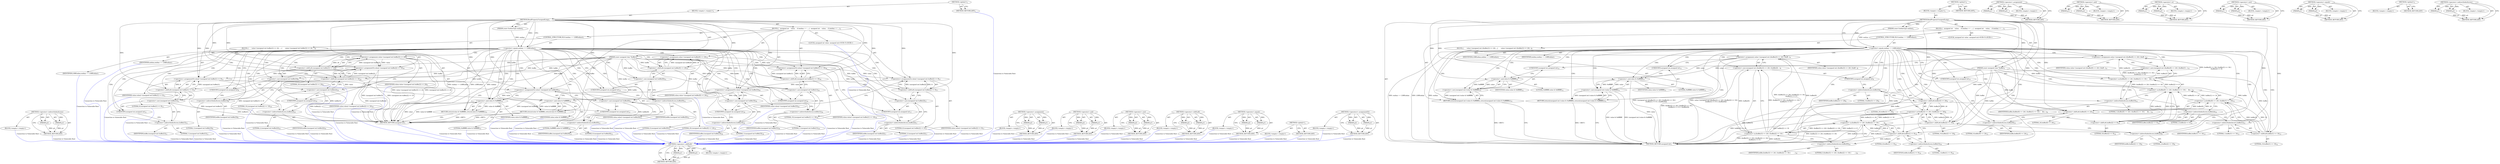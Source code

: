 digraph "&lt;operators&gt;.assignmentOr" {
vulnerable_123 [label=<(METHOD,&lt;operator&gt;.shiftLeft)>];
vulnerable_124 [label=<(PARAM,p1)>];
vulnerable_125 [label=<(PARAM,p2)>];
vulnerable_126 [label=<(BLOCK,&lt;empty&gt;,&lt;empty&gt;)>];
vulnerable_127 [label=<(METHOD_RETURN,ANY)>];
vulnerable_6 [label=<(METHOD,&lt;global&gt;)<SUB>1</SUB>>];
vulnerable_7 [label=<(BLOCK,&lt;empty&gt;,&lt;empty&gt;)<SUB>1</SUB>>];
vulnerable_8 [label=<(METHOD,ReadPropertyUnsignedLong)<SUB>1</SUB>>];
vulnerable_9 [label=<(PARAM,const EndianType endian)<SUB>1</SUB>>];
vulnerable_10 [label=<(PARAM,const unsigned char *buffer)<SUB>2</SUB>>];
vulnerable_11 [label=<(BLOCK,{
  unsigned int
    value;
 
   if (endian == ...,{
  unsigned int
    value;
 
   if (endian == ...)<SUB>3</SUB>>];
vulnerable_12 [label="<(LOCAL,unsigned int value: unsigned int)<SUB>5</SUB>>"];
vulnerable_13 [label=<(CONTROL_STRUCTURE,IF,if (endian == LSBEndian))<SUB>7</SUB>>];
vulnerable_14 [label=<(&lt;operator&gt;.equals,endian == LSBEndian)<SUB>7</SUB>>];
vulnerable_15 [label=<(IDENTIFIER,endian,endian == LSBEndian)<SUB>7</SUB>>];
vulnerable_16 [label=<(IDENTIFIER,LSBEndian,endian == LSBEndian)<SUB>7</SUB>>];
vulnerable_17 [label=<(BLOCK,{
      value=(unsigned int) ((buffer[3] &lt;&lt; 24)...,{
      value=(unsigned int) ((buffer[3] &lt;&lt; 24)...)<SUB>8</SUB>>];
vulnerable_18 [label=<(&lt;operator&gt;.assignment,value=(unsigned int) ((buffer[3] &lt;&lt; 24) | (buff...)<SUB>9</SUB>>];
vulnerable_19 [label=<(IDENTIFIER,value,value=(unsigned int) ((buffer[3] &lt;&lt; 24) | (buff...)<SUB>9</SUB>>];
vulnerable_20 [label=<(&lt;operator&gt;.cast,(unsigned int) ((buffer[3] &lt;&lt; 24) | (buffer[2] ...)<SUB>9</SUB>>];
vulnerable_21 [label=<(UNKNOWN,unsigned int,unsigned int)<SUB>9</SUB>>];
vulnerable_22 [label=<(&lt;operator&gt;.or,(buffer[3] &lt;&lt; 24) | (buffer[2] &lt;&lt; 16) |
       ...)<SUB>9</SUB>>];
vulnerable_23 [label=<(&lt;operator&gt;.or,(buffer[3] &lt;&lt; 24) | (buffer[2] &lt;&lt; 16) |
       ...)<SUB>9</SUB>>];
vulnerable_24 [label=<(&lt;operator&gt;.or,(buffer[3] &lt;&lt; 24) | (buffer[2] &lt;&lt; 16))<SUB>9</SUB>>];
vulnerable_25 [label=<(&lt;operator&gt;.shiftLeft,buffer[3] &lt;&lt; 24)<SUB>9</SUB>>];
vulnerable_26 [label=<(&lt;operator&gt;.indirectIndexAccess,buffer[3])<SUB>9</SUB>>];
vulnerable_27 [label=<(IDENTIFIER,buffer,buffer[3] &lt;&lt; 24)<SUB>9</SUB>>];
vulnerable_28 [label=<(LITERAL,3,buffer[3] &lt;&lt; 24)<SUB>9</SUB>>];
vulnerable_29 [label=<(LITERAL,24,buffer[3] &lt;&lt; 24)<SUB>9</SUB>>];
vulnerable_30 [label=<(&lt;operator&gt;.shiftLeft,buffer[2] &lt;&lt; 16)<SUB>9</SUB>>];
vulnerable_31 [label=<(&lt;operator&gt;.indirectIndexAccess,buffer[2])<SUB>9</SUB>>];
vulnerable_32 [label=<(IDENTIFIER,buffer,buffer[2] &lt;&lt; 16)<SUB>9</SUB>>];
vulnerable_33 [label=<(LITERAL,2,buffer[2] &lt;&lt; 16)<SUB>9</SUB>>];
vulnerable_34 [label=<(LITERAL,16,buffer[2] &lt;&lt; 16)<SUB>9</SUB>>];
vulnerable_35 [label=<(&lt;operator&gt;.shiftLeft,buffer[1] &lt;&lt; 8)<SUB>10</SUB>>];
vulnerable_36 [label=<(&lt;operator&gt;.indirectIndexAccess,buffer[1])<SUB>10</SUB>>];
vulnerable_37 [label=<(IDENTIFIER,buffer,buffer[1] &lt;&lt; 8)<SUB>10</SUB>>];
vulnerable_38 [label=<(LITERAL,1,buffer[1] &lt;&lt; 8)<SUB>10</SUB>>];
vulnerable_39 [label=<(LITERAL,8,buffer[1] &lt;&lt; 8)<SUB>10</SUB>>];
vulnerable_40 [label=<(&lt;operator&gt;.indirectIndexAccess,buffer[0])<SUB>10</SUB>>];
vulnerable_41 [label=<(IDENTIFIER,buffer,(buffer[3] &lt;&lt; 24) | (buffer[2] &lt;&lt; 16) |
       ...)<SUB>10</SUB>>];
vulnerable_42 [label=<(LITERAL,0,(buffer[3] &lt;&lt; 24) | (buffer[2] &lt;&lt; 16) |
       ...)<SUB>10</SUB>>];
vulnerable_43 [label=<(RETURN,return((unsigned int) (value &amp; 0xffffffff));,return((unsigned int) (value &amp; 0xffffffff));)<SUB>11</SUB>>];
vulnerable_44 [label=<(&lt;operator&gt;.cast,(unsigned int) (value &amp; 0xffffffff))<SUB>11</SUB>>];
vulnerable_45 [label=<(UNKNOWN,unsigned int,unsigned int)<SUB>11</SUB>>];
vulnerable_46 [label=<(&lt;operator&gt;.and,value &amp; 0xffffffff)<SUB>11</SUB>>];
vulnerable_47 [label=<(IDENTIFIER,value,value &amp; 0xffffffff)<SUB>11</SUB>>];
vulnerable_48 [label=<(LITERAL,0xffffffff,value &amp; 0xffffffff)<SUB>11</SUB>>];
vulnerable_49 [label=<(&lt;operator&gt;.assignment,value=(unsigned int) ((buffer[0] &lt;&lt; 24) | (buff...)<SUB>13</SUB>>];
vulnerable_50 [label=<(IDENTIFIER,value,value=(unsigned int) ((buffer[0] &lt;&lt; 24) | (buff...)<SUB>13</SUB>>];
vulnerable_51 [label=<(&lt;operator&gt;.cast,(unsigned int) ((buffer[0] &lt;&lt; 24) | (buffer[1] ...)<SUB>13</SUB>>];
vulnerable_52 [label=<(UNKNOWN,unsigned int,unsigned int)<SUB>13</SUB>>];
vulnerable_53 [label=<(&lt;operator&gt;.or,(buffer[0] &lt;&lt; 24) | (buffer[1] &lt;&lt; 16) |
    (bu...)<SUB>13</SUB>>];
vulnerable_54 [label=<(&lt;operator&gt;.or,(buffer[0] &lt;&lt; 24) | (buffer[1] &lt;&lt; 16) |
    (bu...)<SUB>13</SUB>>];
vulnerable_55 [label=<(&lt;operator&gt;.or,(buffer[0] &lt;&lt; 24) | (buffer[1] &lt;&lt; 16))<SUB>13</SUB>>];
vulnerable_56 [label=<(&lt;operator&gt;.shiftLeft,buffer[0] &lt;&lt; 24)<SUB>13</SUB>>];
vulnerable_57 [label=<(&lt;operator&gt;.indirectIndexAccess,buffer[0])<SUB>13</SUB>>];
vulnerable_58 [label=<(IDENTIFIER,buffer,buffer[0] &lt;&lt; 24)<SUB>13</SUB>>];
vulnerable_59 [label=<(LITERAL,0,buffer[0] &lt;&lt; 24)<SUB>13</SUB>>];
vulnerable_60 [label=<(LITERAL,24,buffer[0] &lt;&lt; 24)<SUB>13</SUB>>];
vulnerable_61 [label=<(&lt;operator&gt;.shiftLeft,buffer[1] &lt;&lt; 16)<SUB>13</SUB>>];
vulnerable_62 [label=<(&lt;operator&gt;.indirectIndexAccess,buffer[1])<SUB>13</SUB>>];
vulnerable_63 [label=<(IDENTIFIER,buffer,buffer[1] &lt;&lt; 16)<SUB>13</SUB>>];
vulnerable_64 [label=<(LITERAL,1,buffer[1] &lt;&lt; 16)<SUB>13</SUB>>];
vulnerable_65 [label=<(LITERAL,16,buffer[1] &lt;&lt; 16)<SUB>13</SUB>>];
vulnerable_66 [label=<(&lt;operator&gt;.shiftLeft,buffer[2] &lt;&lt; 8)<SUB>14</SUB>>];
vulnerable_67 [label=<(&lt;operator&gt;.indirectIndexAccess,buffer[2])<SUB>14</SUB>>];
vulnerable_68 [label=<(IDENTIFIER,buffer,buffer[2] &lt;&lt; 8)<SUB>14</SUB>>];
vulnerable_69 [label=<(LITERAL,2,buffer[2] &lt;&lt; 8)<SUB>14</SUB>>];
vulnerable_70 [label=<(LITERAL,8,buffer[2] &lt;&lt; 8)<SUB>14</SUB>>];
vulnerable_71 [label=<(&lt;operator&gt;.indirectIndexAccess,buffer[3])<SUB>14</SUB>>];
vulnerable_72 [label=<(IDENTIFIER,buffer,(buffer[0] &lt;&lt; 24) | (buffer[1] &lt;&lt; 16) |
    (bu...)<SUB>14</SUB>>];
vulnerable_73 [label=<(LITERAL,3,(buffer[0] &lt;&lt; 24) | (buffer[1] &lt;&lt; 16) |
    (bu...)<SUB>14</SUB>>];
vulnerable_74 [label=<(RETURN,return((unsigned int) (value &amp; 0xffffffff));,return((unsigned int) (value &amp; 0xffffffff));)<SUB>15</SUB>>];
vulnerable_75 [label=<(&lt;operator&gt;.cast,(unsigned int) (value &amp; 0xffffffff))<SUB>15</SUB>>];
vulnerable_76 [label=<(UNKNOWN,unsigned int,unsigned int)<SUB>15</SUB>>];
vulnerable_77 [label=<(&lt;operator&gt;.and,value &amp; 0xffffffff)<SUB>15</SUB>>];
vulnerable_78 [label=<(IDENTIFIER,value,value &amp; 0xffffffff)<SUB>15</SUB>>];
vulnerable_79 [label=<(LITERAL,0xffffffff,value &amp; 0xffffffff)<SUB>15</SUB>>];
vulnerable_80 [label=<(METHOD_RETURN,unsigned int)<SUB>1</SUB>>];
vulnerable_82 [label=<(METHOD_RETURN,ANY)<SUB>1</SUB>>];
vulnerable_108 [label=<(METHOD,&lt;operator&gt;.assignment)>];
vulnerable_109 [label=<(PARAM,p1)>];
vulnerable_110 [label=<(PARAM,p2)>];
vulnerable_111 [label=<(BLOCK,&lt;empty&gt;,&lt;empty&gt;)>];
vulnerable_112 [label=<(METHOD_RETURN,ANY)>];
vulnerable_133 [label=<(METHOD,&lt;operator&gt;.and)>];
vulnerable_134 [label=<(PARAM,p1)>];
vulnerable_135 [label=<(PARAM,p2)>];
vulnerable_136 [label=<(BLOCK,&lt;empty&gt;,&lt;empty&gt;)>];
vulnerable_137 [label=<(METHOD_RETURN,ANY)>];
vulnerable_118 [label=<(METHOD,&lt;operator&gt;.or)>];
vulnerable_119 [label=<(PARAM,p1)>];
vulnerable_120 [label=<(PARAM,p2)>];
vulnerable_121 [label=<(BLOCK,&lt;empty&gt;,&lt;empty&gt;)>];
vulnerable_122 [label=<(METHOD_RETURN,ANY)>];
vulnerable_113 [label=<(METHOD,&lt;operator&gt;.cast)>];
vulnerable_114 [label=<(PARAM,p1)>];
vulnerable_115 [label=<(PARAM,p2)>];
vulnerable_116 [label=<(BLOCK,&lt;empty&gt;,&lt;empty&gt;)>];
vulnerable_117 [label=<(METHOD_RETURN,ANY)>];
vulnerable_103 [label=<(METHOD,&lt;operator&gt;.equals)>];
vulnerable_104 [label=<(PARAM,p1)>];
vulnerable_105 [label=<(PARAM,p2)>];
vulnerable_106 [label=<(BLOCK,&lt;empty&gt;,&lt;empty&gt;)>];
vulnerable_107 [label=<(METHOD_RETURN,ANY)>];
vulnerable_97 [label=<(METHOD,&lt;global&gt;)<SUB>1</SUB>>];
vulnerable_98 [label=<(BLOCK,&lt;empty&gt;,&lt;empty&gt;)>];
vulnerable_99 [label=<(METHOD_RETURN,ANY)>];
vulnerable_128 [label=<(METHOD,&lt;operator&gt;.indirectIndexAccess)>];
vulnerable_129 [label=<(PARAM,p1)>];
vulnerable_130 [label=<(PARAM,p2)>];
vulnerable_131 [label=<(BLOCK,&lt;empty&gt;,&lt;empty&gt;)>];
vulnerable_132 [label=<(METHOD_RETURN,ANY)>];
fixed_137 [label=<(METHOD,&lt;operator&gt;.indirectIndexAccess)>];
fixed_138 [label=<(PARAM,p1)>];
fixed_139 [label=<(PARAM,p2)>];
fixed_140 [label=<(BLOCK,&lt;empty&gt;,&lt;empty&gt;)>];
fixed_141 [label=<(METHOD_RETURN,ANY)>];
fixed_6 [label=<(METHOD,&lt;global&gt;)<SUB>1</SUB>>];
fixed_7 [label=<(BLOCK,&lt;empty&gt;,&lt;empty&gt;)<SUB>1</SUB>>];
fixed_8 [label=<(METHOD,ReadPropertyUnsignedLong)<SUB>1</SUB>>];
fixed_9 [label=<(PARAM,const EndianType endian)<SUB>1</SUB>>];
fixed_10 [label=<(PARAM,const unsigned char *buffer)<SUB>2</SUB>>];
fixed_11 [label=<(BLOCK,{
  unsigned int
    value;
 
   if (endian == ...,{
  unsigned int
    value;
 
   if (endian == ...)<SUB>3</SUB>>];
fixed_12 [label="<(LOCAL,unsigned int value: unsigned int)<SUB>5</SUB>>"];
fixed_13 [label=<(CONTROL_STRUCTURE,IF,if (endian == LSBEndian))<SUB>7</SUB>>];
fixed_14 [label=<(&lt;operator&gt;.equals,endian == LSBEndian)<SUB>7</SUB>>];
fixed_15 [label=<(IDENTIFIER,endian,endian == LSBEndian)<SUB>7</SUB>>];
fixed_16 [label=<(IDENTIFIER,LSBEndian,endian == LSBEndian)<SUB>7</SUB>>];
fixed_17 [label=<(BLOCK,{
      value=(unsigned int) buffer[3] &lt;&lt; 24;
 ...,{
      value=(unsigned int) buffer[3] &lt;&lt; 24;
 ...)<SUB>8</SUB>>];
fixed_18 [label=<(&lt;operator&gt;.assignment,value=(unsigned int) buffer[3] &lt;&lt; 24)<SUB>9</SUB>>];
fixed_19 [label=<(IDENTIFIER,value,value=(unsigned int) buffer[3] &lt;&lt; 24)<SUB>9</SUB>>];
fixed_20 [label=<(&lt;operator&gt;.shiftLeft,(unsigned int) buffer[3] &lt;&lt; 24)<SUB>9</SUB>>];
fixed_21 [label=<(&lt;operator&gt;.cast,(unsigned int) buffer[3])<SUB>9</SUB>>];
fixed_22 [label=<(UNKNOWN,unsigned int,unsigned int)<SUB>9</SUB>>];
fixed_23 [label=<(&lt;operator&gt;.indirectIndexAccess,buffer[3])<SUB>9</SUB>>];
fixed_24 [label=<(IDENTIFIER,buffer,(unsigned int) buffer[3])<SUB>9</SUB>>];
fixed_25 [label=<(LITERAL,3,(unsigned int) buffer[3])<SUB>9</SUB>>];
fixed_26 [label=<(LITERAL,24,(unsigned int) buffer[3] &lt;&lt; 24)<SUB>9</SUB>>];
fixed_27 [label=<(&lt;operators&gt;.assignmentOr,value|=(unsigned int) buffer[2] &lt;&lt; 16)<SUB>10</SUB>>];
fixed_28 [label=<(IDENTIFIER,value,value|=(unsigned int) buffer[2] &lt;&lt; 16)<SUB>10</SUB>>];
fixed_29 [label=<(&lt;operator&gt;.shiftLeft,(unsigned int) buffer[2] &lt;&lt; 16)<SUB>10</SUB>>];
fixed_30 [label=<(&lt;operator&gt;.cast,(unsigned int) buffer[2])<SUB>10</SUB>>];
fixed_31 [label=<(UNKNOWN,unsigned int,unsigned int)<SUB>10</SUB>>];
fixed_32 [label=<(&lt;operator&gt;.indirectIndexAccess,buffer[2])<SUB>10</SUB>>];
fixed_33 [label=<(IDENTIFIER,buffer,(unsigned int) buffer[2])<SUB>10</SUB>>];
fixed_34 [label=<(LITERAL,2,(unsigned int) buffer[2])<SUB>10</SUB>>];
fixed_35 [label=<(LITERAL,16,(unsigned int) buffer[2] &lt;&lt; 16)<SUB>10</SUB>>];
fixed_36 [label=<(&lt;operators&gt;.assignmentOr,value|=(unsigned int) buffer[1] &lt;&lt; 8)<SUB>11</SUB>>];
fixed_37 [label=<(IDENTIFIER,value,value|=(unsigned int) buffer[1] &lt;&lt; 8)<SUB>11</SUB>>];
fixed_38 [label=<(&lt;operator&gt;.shiftLeft,(unsigned int) buffer[1] &lt;&lt; 8)<SUB>11</SUB>>];
fixed_39 [label=<(&lt;operator&gt;.cast,(unsigned int) buffer[1])<SUB>11</SUB>>];
fixed_40 [label=<(UNKNOWN,unsigned int,unsigned int)<SUB>11</SUB>>];
fixed_41 [label=<(&lt;operator&gt;.indirectIndexAccess,buffer[1])<SUB>11</SUB>>];
fixed_42 [label=<(IDENTIFIER,buffer,(unsigned int) buffer[1])<SUB>11</SUB>>];
fixed_43 [label=<(LITERAL,1,(unsigned int) buffer[1])<SUB>11</SUB>>];
fixed_44 [label=<(LITERAL,8,(unsigned int) buffer[1] &lt;&lt; 8)<SUB>11</SUB>>];
fixed_45 [label=<(&lt;operators&gt;.assignmentOr,value|=(unsigned int) buffer[0])<SUB>12</SUB>>];
fixed_46 [label=<(IDENTIFIER,value,value|=(unsigned int) buffer[0])<SUB>12</SUB>>];
fixed_47 [label=<(&lt;operator&gt;.cast,(unsigned int) buffer[0])<SUB>12</SUB>>];
fixed_48 [label=<(UNKNOWN,unsigned int,unsigned int)<SUB>12</SUB>>];
fixed_49 [label=<(&lt;operator&gt;.indirectIndexAccess,buffer[0])<SUB>12</SUB>>];
fixed_50 [label=<(IDENTIFIER,buffer,(unsigned int) buffer[0])<SUB>12</SUB>>];
fixed_51 [label=<(LITERAL,0,(unsigned int) buffer[0])<SUB>12</SUB>>];
fixed_52 [label=<(RETURN,return(value &amp; 0xffffffff);,return(value &amp; 0xffffffff);)<SUB>13</SUB>>];
fixed_53 [label=<(&lt;operator&gt;.and,value &amp; 0xffffffff)<SUB>13</SUB>>];
fixed_54 [label=<(IDENTIFIER,value,value &amp; 0xffffffff)<SUB>13</SUB>>];
fixed_55 [label=<(LITERAL,0xffffffff,value &amp; 0xffffffff)<SUB>13</SUB>>];
fixed_56 [label=<(&lt;operator&gt;.assignment,value=(unsigned int) buffer[0] &lt;&lt; 24)<SUB>15</SUB>>];
fixed_57 [label=<(IDENTIFIER,value,value=(unsigned int) buffer[0] &lt;&lt; 24)<SUB>15</SUB>>];
fixed_58 [label=<(&lt;operator&gt;.shiftLeft,(unsigned int) buffer[0] &lt;&lt; 24)<SUB>15</SUB>>];
fixed_59 [label=<(&lt;operator&gt;.cast,(unsigned int) buffer[0])<SUB>15</SUB>>];
fixed_60 [label=<(UNKNOWN,unsigned int,unsigned int)<SUB>15</SUB>>];
fixed_61 [label=<(&lt;operator&gt;.indirectIndexAccess,buffer[0])<SUB>15</SUB>>];
fixed_62 [label=<(IDENTIFIER,buffer,(unsigned int) buffer[0])<SUB>15</SUB>>];
fixed_63 [label=<(LITERAL,0,(unsigned int) buffer[0])<SUB>15</SUB>>];
fixed_64 [label=<(LITERAL,24,(unsigned int) buffer[0] &lt;&lt; 24)<SUB>15</SUB>>];
fixed_65 [label=<(&lt;operators&gt;.assignmentOr,value|=(unsigned int) buffer[1] &lt;&lt; 16)<SUB>16</SUB>>];
fixed_66 [label=<(IDENTIFIER,value,value|=(unsigned int) buffer[1] &lt;&lt; 16)<SUB>16</SUB>>];
fixed_67 [label=<(&lt;operator&gt;.shiftLeft,(unsigned int) buffer[1] &lt;&lt; 16)<SUB>16</SUB>>];
fixed_68 [label=<(&lt;operator&gt;.cast,(unsigned int) buffer[1])<SUB>16</SUB>>];
fixed_69 [label=<(UNKNOWN,unsigned int,unsigned int)<SUB>16</SUB>>];
fixed_70 [label=<(&lt;operator&gt;.indirectIndexAccess,buffer[1])<SUB>16</SUB>>];
fixed_71 [label=<(IDENTIFIER,buffer,(unsigned int) buffer[1])<SUB>16</SUB>>];
fixed_72 [label=<(LITERAL,1,(unsigned int) buffer[1])<SUB>16</SUB>>];
fixed_73 [label=<(LITERAL,16,(unsigned int) buffer[1] &lt;&lt; 16)<SUB>16</SUB>>];
fixed_74 [label=<(&lt;operators&gt;.assignmentOr,value|=(unsigned int) buffer[2] &lt;&lt; 8)<SUB>17</SUB>>];
fixed_75 [label=<(IDENTIFIER,value,value|=(unsigned int) buffer[2] &lt;&lt; 8)<SUB>17</SUB>>];
fixed_76 [label=<(&lt;operator&gt;.shiftLeft,(unsigned int) buffer[2] &lt;&lt; 8)<SUB>17</SUB>>];
fixed_77 [label=<(&lt;operator&gt;.cast,(unsigned int) buffer[2])<SUB>17</SUB>>];
fixed_78 [label=<(UNKNOWN,unsigned int,unsigned int)<SUB>17</SUB>>];
fixed_79 [label=<(&lt;operator&gt;.indirectIndexAccess,buffer[2])<SUB>17</SUB>>];
fixed_80 [label=<(IDENTIFIER,buffer,(unsigned int) buffer[2])<SUB>17</SUB>>];
fixed_81 [label=<(LITERAL,2,(unsigned int) buffer[2])<SUB>17</SUB>>];
fixed_82 [label=<(LITERAL,8,(unsigned int) buffer[2] &lt;&lt; 8)<SUB>17</SUB>>];
fixed_83 [label=<(&lt;operators&gt;.assignmentOr,value|=(unsigned int) buffer[3])<SUB>18</SUB>>];
fixed_84 [label=<(IDENTIFIER,value,value|=(unsigned int) buffer[3])<SUB>18</SUB>>];
fixed_85 [label=<(&lt;operator&gt;.cast,(unsigned int) buffer[3])<SUB>18</SUB>>];
fixed_86 [label=<(UNKNOWN,unsigned int,unsigned int)<SUB>18</SUB>>];
fixed_87 [label=<(&lt;operator&gt;.indirectIndexAccess,buffer[3])<SUB>18</SUB>>];
fixed_88 [label=<(IDENTIFIER,buffer,(unsigned int) buffer[3])<SUB>18</SUB>>];
fixed_89 [label=<(LITERAL,3,(unsigned int) buffer[3])<SUB>18</SUB>>];
fixed_90 [label=<(RETURN,return(value &amp; 0xffffffff);,return(value &amp; 0xffffffff);)<SUB>19</SUB>>];
fixed_91 [label=<(&lt;operator&gt;.and,value &amp; 0xffffffff)<SUB>19</SUB>>];
fixed_92 [label=<(IDENTIFIER,value,value &amp; 0xffffffff)<SUB>19</SUB>>];
fixed_93 [label=<(LITERAL,0xffffffff,value &amp; 0xffffffff)<SUB>19</SUB>>];
fixed_94 [label=<(METHOD_RETURN,unsigned int)<SUB>1</SUB>>];
fixed_96 [label=<(METHOD_RETURN,ANY)<SUB>1</SUB>>];
fixed_122 [label=<(METHOD,&lt;operator&gt;.assignment)>];
fixed_123 [label=<(PARAM,p1)>];
fixed_124 [label=<(PARAM,p2)>];
fixed_125 [label=<(BLOCK,&lt;empty&gt;,&lt;empty&gt;)>];
fixed_126 [label=<(METHOD_RETURN,ANY)>];
fixed_147 [label=<(METHOD,&lt;operator&gt;.and)>];
fixed_148 [label=<(PARAM,p1)>];
fixed_149 [label=<(PARAM,p2)>];
fixed_150 [label=<(BLOCK,&lt;empty&gt;,&lt;empty&gt;)>];
fixed_151 [label=<(METHOD_RETURN,ANY)>];
fixed_132 [label=<(METHOD,&lt;operator&gt;.cast)>];
fixed_133 [label=<(PARAM,p1)>];
fixed_134 [label=<(PARAM,p2)>];
fixed_135 [label=<(BLOCK,&lt;empty&gt;,&lt;empty&gt;)>];
fixed_136 [label=<(METHOD_RETURN,ANY)>];
fixed_127 [label=<(METHOD,&lt;operator&gt;.shiftLeft)>];
fixed_128 [label=<(PARAM,p1)>];
fixed_129 [label=<(PARAM,p2)>];
fixed_130 [label=<(BLOCK,&lt;empty&gt;,&lt;empty&gt;)>];
fixed_131 [label=<(METHOD_RETURN,ANY)>];
fixed_117 [label=<(METHOD,&lt;operator&gt;.equals)>];
fixed_118 [label=<(PARAM,p1)>];
fixed_119 [label=<(PARAM,p2)>];
fixed_120 [label=<(BLOCK,&lt;empty&gt;,&lt;empty&gt;)>];
fixed_121 [label=<(METHOD_RETURN,ANY)>];
fixed_111 [label=<(METHOD,&lt;global&gt;)<SUB>1</SUB>>];
fixed_112 [label=<(BLOCK,&lt;empty&gt;,&lt;empty&gt;)>];
fixed_113 [label=<(METHOD_RETURN,ANY)>];
fixed_142 [label=<(METHOD,&lt;operators&gt;.assignmentOr)>];
fixed_143 [label=<(PARAM,p1)>];
fixed_144 [label=<(PARAM,p2)>];
fixed_145 [label=<(BLOCK,&lt;empty&gt;,&lt;empty&gt;)>];
fixed_146 [label=<(METHOD_RETURN,ANY)>];
vulnerable_123 -> vulnerable_124  [key=0, label="AST: "];
vulnerable_123 -> vulnerable_124  [key=1, label="DDG: "];
vulnerable_123 -> vulnerable_126  [key=0, label="AST: "];
vulnerable_123 -> vulnerable_125  [key=0, label="AST: "];
vulnerable_123 -> vulnerable_125  [key=1, label="DDG: "];
vulnerable_123 -> vulnerable_127  [key=0, label="AST: "];
vulnerable_123 -> vulnerable_127  [key=1, label="CFG: "];
vulnerable_124 -> vulnerable_127  [key=0, label="DDG: p1"];
vulnerable_125 -> vulnerable_127  [key=0, label="DDG: p2"];
vulnerable_6 -> vulnerable_7  [key=0, label="AST: "];
vulnerable_6 -> vulnerable_82  [key=0, label="AST: "];
vulnerable_6 -> vulnerable_82  [key=1, label="CFG: "];
vulnerable_7 -> vulnerable_8  [key=0, label="AST: "];
vulnerable_8 -> vulnerable_9  [key=0, label="AST: "];
vulnerable_8 -> vulnerable_9  [key=1, label="DDG: "];
vulnerable_8 -> vulnerable_10  [key=0, label="AST: "];
vulnerable_8 -> vulnerable_10  [key=1, label="DDG: "];
vulnerable_8 -> vulnerable_11  [key=0, label="AST: "];
vulnerable_8 -> vulnerable_80  [key=0, label="AST: "];
vulnerable_8 -> vulnerable_14  [key=0, label="CFG: "];
vulnerable_8 -> vulnerable_14  [key=1, label="DDG: "];
vulnerable_8 -> vulnerable_77  [key=0, label="DDG: "];
vulnerable_8 -> vulnerable_46  [key=0, label="DDG: "];
vulnerable_8 -> vulnerable_66  [key=0, label="DDG: "];
vulnerable_8 -> vulnerable_56  [key=0, label="DDG: "];
vulnerable_8 -> vulnerable_61  [key=0, label="DDG: "];
vulnerable_8 -> vulnerable_35  [key=0, label="DDG: "];
vulnerable_8 -> vulnerable_25  [key=0, label="DDG: "];
vulnerable_8 -> vulnerable_30  [key=0, label="DDG: "];
vulnerable_9 -> vulnerable_14  [key=0, label="DDG: endian"];
vulnerable_10 -> vulnerable_80  [key=0, label="DDG: buffer"];
vulnerable_10 -> vulnerable_53  [key=0, label="DDG: buffer"];
vulnerable_10 -> vulnerable_22  [key=0, label="DDG: buffer"];
vulnerable_10 -> vulnerable_66  [key=0, label="DDG: buffer"];
vulnerable_10 -> vulnerable_56  [key=0, label="DDG: buffer"];
vulnerable_10 -> vulnerable_61  [key=0, label="DDG: buffer"];
vulnerable_10 -> vulnerable_35  [key=0, label="DDG: buffer"];
vulnerable_10 -> vulnerable_25  [key=0, label="DDG: buffer"];
vulnerable_10 -> vulnerable_30  [key=0, label="DDG: buffer"];
vulnerable_11 -> vulnerable_12  [key=0, label="AST: "];
vulnerable_11 -> vulnerable_13  [key=0, label="AST: "];
vulnerable_11 -> vulnerable_49  [key=0, label="AST: "];
vulnerable_11 -> vulnerable_74  [key=0, label="AST: "];
vulnerable_13 -> vulnerable_14  [key=0, label="AST: "];
vulnerable_13 -> vulnerable_17  [key=0, label="AST: "];
vulnerable_14 -> vulnerable_15  [key=0, label="AST: "];
vulnerable_14 -> vulnerable_16  [key=0, label="AST: "];
vulnerable_14 -> vulnerable_21  [key=0, label="CFG: "];
vulnerable_14 -> vulnerable_21  [key=1, label="CDG: "];
vulnerable_14 -> vulnerable_52  [key=0, label="CFG: "];
vulnerable_14 -> vulnerable_52  [key=1, label="CDG: "];
vulnerable_14 -> vulnerable_80  [key=0, label="DDG: endian"];
vulnerable_14 -> vulnerable_80  [key=1, label="DDG: endian == LSBEndian"];
vulnerable_14 -> vulnerable_80  [key=2, label="DDG: LSBEndian"];
vulnerable_14 -> vulnerable_30  [key=0, label="CDG: "];
vulnerable_14 -> vulnerable_49  [key=0, label="CDG: "];
vulnerable_14 -> vulnerable_26  [key=0, label="CDG: "];
vulnerable_14 -> vulnerable_77  [key=0, label="CDG: "];
vulnerable_14 -> vulnerable_51  [key=0, label="CDG: "];
vulnerable_14 -> vulnerable_57  [key=0, label="CDG: "];
vulnerable_14 -> vulnerable_66  [key=0, label="CDG: "];
vulnerable_14 -> vulnerable_75  [key=0, label="CDG: "];
vulnerable_14 -> vulnerable_46  [key=0, label="CDG: "];
vulnerable_14 -> vulnerable_20  [key=0, label="CDG: "];
vulnerable_14 -> vulnerable_25  [key=0, label="CDG: "];
vulnerable_14 -> vulnerable_56  [key=0, label="CDG: "];
vulnerable_14 -> vulnerable_22  [key=0, label="CDG: "];
vulnerable_14 -> vulnerable_67  [key=0, label="CDG: "];
vulnerable_14 -> vulnerable_74  [key=0, label="CDG: "];
vulnerable_14 -> vulnerable_45  [key=0, label="CDG: "];
vulnerable_14 -> vulnerable_40  [key=0, label="CDG: "];
vulnerable_14 -> vulnerable_76  [key=0, label="CDG: "];
vulnerable_14 -> vulnerable_18  [key=0, label="CDG: "];
vulnerable_14 -> vulnerable_44  [key=0, label="CDG: "];
vulnerable_14 -> vulnerable_35  [key=0, label="CDG: "];
vulnerable_14 -> vulnerable_54  [key=0, label="CDG: "];
vulnerable_14 -> vulnerable_43  [key=0, label="CDG: "];
vulnerable_14 -> vulnerable_24  [key=0, label="CDG: "];
vulnerable_14 -> vulnerable_61  [key=0, label="CDG: "];
vulnerable_14 -> vulnerable_23  [key=0, label="CDG: "];
vulnerable_14 -> vulnerable_71  [key=0, label="CDG: "];
vulnerable_14 -> vulnerable_36  [key=0, label="CDG: "];
vulnerable_14 -> vulnerable_53  [key=0, label="CDG: "];
vulnerable_14 -> vulnerable_55  [key=0, label="CDG: "];
vulnerable_14 -> vulnerable_62  [key=0, label="CDG: "];
vulnerable_14 -> vulnerable_31  [key=0, label="CDG: "];
vulnerable_17 -> vulnerable_18  [key=0, label="AST: "];
vulnerable_17 -> vulnerable_43  [key=0, label="AST: "];
vulnerable_18 -> vulnerable_19  [key=0, label="AST: "];
vulnerable_18 -> vulnerable_20  [key=0, label="AST: "];
vulnerable_18 -> vulnerable_45  [key=0, label="CFG: "];
vulnerable_18 -> vulnerable_80  [key=0, label="DDG: (unsigned int) ((buffer[3] &lt;&lt; 24) | (buffer[2] &lt;&lt; 16) |
        (buffer[1] &lt;&lt; 8 ) | (buffer[0]))"];
vulnerable_18 -> vulnerable_80  [key=1, label="DDG: value=(unsigned int) ((buffer[3] &lt;&lt; 24) | (buffer[2] &lt;&lt; 16) |
        (buffer[1] &lt;&lt; 8 ) | (buffer[0]))"];
vulnerable_18 -> vulnerable_46  [key=0, label="DDG: value"];
vulnerable_20 -> vulnerable_21  [key=0, label="AST: "];
vulnerable_20 -> vulnerable_22  [key=0, label="AST: "];
vulnerable_20 -> vulnerable_18  [key=0, label="CFG: "];
vulnerable_20 -> vulnerable_80  [key=0, label="DDG: (buffer[3] &lt;&lt; 24) | (buffer[2] &lt;&lt; 16) |
        (buffer[1] &lt;&lt; 8 ) | (buffer[0])"];
vulnerable_21 -> vulnerable_26  [key=0, label="CFG: "];
vulnerable_22 -> vulnerable_23  [key=0, label="AST: "];
vulnerable_22 -> vulnerable_40  [key=0, label="AST: "];
vulnerable_22 -> vulnerable_20  [key=0, label="CFG: "];
vulnerable_22 -> vulnerable_20  [key=1, label="DDG: (buffer[3] &lt;&lt; 24) | (buffer[2] &lt;&lt; 16) |
        (buffer[1] &lt;&lt; 8 )"];
vulnerable_22 -> vulnerable_20  [key=2, label="DDG: buffer[0]"];
vulnerable_22 -> vulnerable_80  [key=0, label="DDG: (buffer[3] &lt;&lt; 24) | (buffer[2] &lt;&lt; 16) |
        (buffer[1] &lt;&lt; 8 )"];
vulnerable_22 -> vulnerable_80  [key=1, label="DDG: buffer[0]"];
vulnerable_22 -> vulnerable_18  [key=0, label="DDG: (buffer[3] &lt;&lt; 24) | (buffer[2] &lt;&lt; 16) |
        (buffer[1] &lt;&lt; 8 )"];
vulnerable_22 -> vulnerable_18  [key=1, label="DDG: buffer[0]"];
vulnerable_23 -> vulnerable_24  [key=0, label="AST: "];
vulnerable_23 -> vulnerable_35  [key=0, label="AST: "];
vulnerable_23 -> vulnerable_40  [key=0, label="CFG: "];
vulnerable_23 -> vulnerable_80  [key=0, label="DDG: (buffer[3] &lt;&lt; 24) | (buffer[2] &lt;&lt; 16)"];
vulnerable_23 -> vulnerable_80  [key=1, label="DDG: buffer[1] &lt;&lt; 8"];
vulnerable_23 -> vulnerable_22  [key=0, label="DDG: (buffer[3] &lt;&lt; 24) | (buffer[2] &lt;&lt; 16)"];
vulnerable_23 -> vulnerable_22  [key=1, label="DDG: buffer[1] &lt;&lt; 8"];
vulnerable_24 -> vulnerable_25  [key=0, label="AST: "];
vulnerable_24 -> vulnerable_30  [key=0, label="AST: "];
vulnerable_24 -> vulnerable_36  [key=0, label="CFG: "];
vulnerable_24 -> vulnerable_80  [key=0, label="DDG: buffer[3] &lt;&lt; 24"];
vulnerable_24 -> vulnerable_80  [key=1, label="DDG: buffer[2] &lt;&lt; 16"];
vulnerable_24 -> vulnerable_23  [key=0, label="DDG: buffer[3] &lt;&lt; 24"];
vulnerable_24 -> vulnerable_23  [key=1, label="DDG: buffer[2] &lt;&lt; 16"];
vulnerable_25 -> vulnerable_26  [key=0, label="AST: "];
vulnerable_25 -> vulnerable_29  [key=0, label="AST: "];
vulnerable_25 -> vulnerable_31  [key=0, label="CFG: "];
vulnerable_25 -> vulnerable_80  [key=0, label="DDG: buffer[3]"];
vulnerable_25 -> vulnerable_24  [key=0, label="DDG: buffer[3]"];
vulnerable_25 -> vulnerable_24  [key=1, label="DDG: 24"];
vulnerable_26 -> vulnerable_27  [key=0, label="AST: "];
vulnerable_26 -> vulnerable_28  [key=0, label="AST: "];
vulnerable_26 -> vulnerable_25  [key=0, label="CFG: "];
vulnerable_30 -> vulnerable_31  [key=0, label="AST: "];
vulnerable_30 -> vulnerable_34  [key=0, label="AST: "];
vulnerable_30 -> vulnerable_24  [key=0, label="CFG: "];
vulnerable_30 -> vulnerable_24  [key=1, label="DDG: buffer[2]"];
vulnerable_30 -> vulnerable_24  [key=2, label="DDG: 16"];
vulnerable_30 -> vulnerable_80  [key=0, label="DDG: buffer[2]"];
vulnerable_31 -> vulnerable_32  [key=0, label="AST: "];
vulnerable_31 -> vulnerable_33  [key=0, label="AST: "];
vulnerable_31 -> vulnerable_30  [key=0, label="CFG: "];
vulnerable_35 -> vulnerable_36  [key=0, label="AST: "];
vulnerable_35 -> vulnerable_39  [key=0, label="AST: "];
vulnerable_35 -> vulnerable_23  [key=0, label="CFG: "];
vulnerable_35 -> vulnerable_23  [key=1, label="DDG: buffer[1]"];
vulnerable_35 -> vulnerable_23  [key=2, label="DDG: 8"];
vulnerable_35 -> vulnerable_80  [key=0, label="DDG: buffer[1]"];
vulnerable_36 -> vulnerable_37  [key=0, label="AST: "];
vulnerable_36 -> vulnerable_38  [key=0, label="AST: "];
vulnerable_36 -> vulnerable_35  [key=0, label="CFG: "];
vulnerable_40 -> vulnerable_41  [key=0, label="AST: "];
vulnerable_40 -> vulnerable_42  [key=0, label="AST: "];
vulnerable_40 -> vulnerable_22  [key=0, label="CFG: "];
vulnerable_43 -> vulnerable_44  [key=0, label="AST: "];
vulnerable_43 -> vulnerable_80  [key=0, label="CFG: "];
vulnerable_43 -> vulnerable_80  [key=1, label="DDG: &lt;RET&gt;"];
vulnerable_44 -> vulnerable_45  [key=0, label="AST: "];
vulnerable_44 -> vulnerable_46  [key=0, label="AST: "];
vulnerable_44 -> vulnerable_43  [key=0, label="CFG: "];
vulnerable_44 -> vulnerable_43  [key=1, label="DDG: (unsigned int) (value &amp; 0xffffffff)"];
vulnerable_44 -> vulnerable_80  [key=0, label="DDG: value &amp; 0xffffffff"];
vulnerable_44 -> vulnerable_80  [key=1, label="DDG: (unsigned int) (value &amp; 0xffffffff)"];
vulnerable_45 -> vulnerable_46  [key=0, label="CFG: "];
vulnerable_46 -> vulnerable_47  [key=0, label="AST: "];
vulnerable_46 -> vulnerable_48  [key=0, label="AST: "];
vulnerable_46 -> vulnerable_44  [key=0, label="CFG: "];
vulnerable_46 -> vulnerable_44  [key=1, label="DDG: value"];
vulnerable_46 -> vulnerable_44  [key=2, label="DDG: 0xffffffff"];
vulnerable_46 -> vulnerable_80  [key=0, label="DDG: value"];
vulnerable_49 -> vulnerable_50  [key=0, label="AST: "];
vulnerable_49 -> vulnerable_51  [key=0, label="AST: "];
vulnerable_49 -> vulnerable_76  [key=0, label="CFG: "];
vulnerable_49 -> vulnerable_77  [key=0, label="DDG: value"];
vulnerable_51 -> vulnerable_52  [key=0, label="AST: "];
vulnerable_51 -> vulnerable_53  [key=0, label="AST: "];
vulnerable_51 -> vulnerable_49  [key=0, label="CFG: "];
vulnerable_52 -> vulnerable_57  [key=0, label="CFG: "];
vulnerable_53 -> vulnerable_54  [key=0, label="AST: "];
vulnerable_53 -> vulnerable_71  [key=0, label="AST: "];
vulnerable_53 -> vulnerable_51  [key=0, label="CFG: "];
vulnerable_53 -> vulnerable_51  [key=1, label="DDG: (buffer[0] &lt;&lt; 24) | (buffer[1] &lt;&lt; 16) |
    (buffer[2] &lt;&lt; 8)"];
vulnerable_53 -> vulnerable_51  [key=2, label="DDG: buffer[3]"];
vulnerable_53 -> vulnerable_49  [key=0, label="DDG: (buffer[0] &lt;&lt; 24) | (buffer[1] &lt;&lt; 16) |
    (buffer[2] &lt;&lt; 8)"];
vulnerable_53 -> vulnerable_49  [key=1, label="DDG: buffer[3]"];
vulnerable_54 -> vulnerable_55  [key=0, label="AST: "];
vulnerable_54 -> vulnerable_66  [key=0, label="AST: "];
vulnerable_54 -> vulnerable_71  [key=0, label="CFG: "];
vulnerable_54 -> vulnerable_53  [key=0, label="DDG: (buffer[0] &lt;&lt; 24) | (buffer[1] &lt;&lt; 16)"];
vulnerable_54 -> vulnerable_53  [key=1, label="DDG: buffer[2] &lt;&lt; 8"];
vulnerable_55 -> vulnerable_56  [key=0, label="AST: "];
vulnerable_55 -> vulnerable_61  [key=0, label="AST: "];
vulnerable_55 -> vulnerable_67  [key=0, label="CFG: "];
vulnerable_55 -> vulnerable_54  [key=0, label="DDG: buffer[0] &lt;&lt; 24"];
vulnerable_55 -> vulnerable_54  [key=1, label="DDG: buffer[1] &lt;&lt; 16"];
vulnerable_56 -> vulnerable_57  [key=0, label="AST: "];
vulnerable_56 -> vulnerable_60  [key=0, label="AST: "];
vulnerable_56 -> vulnerable_62  [key=0, label="CFG: "];
vulnerable_56 -> vulnerable_55  [key=0, label="DDG: buffer[0]"];
vulnerable_56 -> vulnerable_55  [key=1, label="DDG: 24"];
vulnerable_57 -> vulnerable_58  [key=0, label="AST: "];
vulnerable_57 -> vulnerable_59  [key=0, label="AST: "];
vulnerable_57 -> vulnerable_56  [key=0, label="CFG: "];
vulnerable_61 -> vulnerable_62  [key=0, label="AST: "];
vulnerable_61 -> vulnerable_65  [key=0, label="AST: "];
vulnerable_61 -> vulnerable_55  [key=0, label="CFG: "];
vulnerable_61 -> vulnerable_55  [key=1, label="DDG: buffer[1]"];
vulnerable_61 -> vulnerable_55  [key=2, label="DDG: 16"];
vulnerable_62 -> vulnerable_63  [key=0, label="AST: "];
vulnerable_62 -> vulnerable_64  [key=0, label="AST: "];
vulnerable_62 -> vulnerable_61  [key=0, label="CFG: "];
vulnerable_66 -> vulnerable_67  [key=0, label="AST: "];
vulnerable_66 -> vulnerable_70  [key=0, label="AST: "];
vulnerable_66 -> vulnerable_54  [key=0, label="CFG: "];
vulnerable_66 -> vulnerable_54  [key=1, label="DDG: buffer[2]"];
vulnerable_66 -> vulnerable_54  [key=2, label="DDG: 8"];
vulnerable_67 -> vulnerable_68  [key=0, label="AST: "];
vulnerable_67 -> vulnerable_69  [key=0, label="AST: "];
vulnerable_67 -> vulnerable_66  [key=0, label="CFG: "];
vulnerable_71 -> vulnerable_72  [key=0, label="AST: "];
vulnerable_71 -> vulnerable_73  [key=0, label="AST: "];
vulnerable_71 -> vulnerable_53  [key=0, label="CFG: "];
vulnerable_74 -> vulnerable_75  [key=0, label="AST: "];
vulnerable_74 -> vulnerable_80  [key=0, label="CFG: "];
vulnerable_74 -> vulnerable_80  [key=1, label="DDG: &lt;RET&gt;"];
vulnerable_75 -> vulnerable_76  [key=0, label="AST: "];
vulnerable_75 -> vulnerable_77  [key=0, label="AST: "];
vulnerable_75 -> vulnerable_74  [key=0, label="CFG: "];
vulnerable_75 -> vulnerable_74  [key=1, label="DDG: (unsigned int) (value &amp; 0xffffffff)"];
vulnerable_76 -> vulnerable_77  [key=0, label="CFG: "];
vulnerable_77 -> vulnerable_78  [key=0, label="AST: "];
vulnerable_77 -> vulnerable_79  [key=0, label="AST: "];
vulnerable_77 -> vulnerable_75  [key=0, label="CFG: "];
vulnerable_77 -> vulnerable_75  [key=1, label="DDG: value"];
vulnerable_77 -> vulnerable_75  [key=2, label="DDG: 0xffffffff"];
vulnerable_108 -> vulnerable_109  [key=0, label="AST: "];
vulnerable_108 -> vulnerable_109  [key=1, label="DDG: "];
vulnerable_108 -> vulnerable_111  [key=0, label="AST: "];
vulnerable_108 -> vulnerable_110  [key=0, label="AST: "];
vulnerable_108 -> vulnerable_110  [key=1, label="DDG: "];
vulnerable_108 -> vulnerable_112  [key=0, label="AST: "];
vulnerable_108 -> vulnerable_112  [key=1, label="CFG: "];
vulnerable_109 -> vulnerable_112  [key=0, label="DDG: p1"];
vulnerable_110 -> vulnerable_112  [key=0, label="DDG: p2"];
vulnerable_133 -> vulnerable_134  [key=0, label="AST: "];
vulnerable_133 -> vulnerable_134  [key=1, label="DDG: "];
vulnerable_133 -> vulnerable_136  [key=0, label="AST: "];
vulnerable_133 -> vulnerable_135  [key=0, label="AST: "];
vulnerable_133 -> vulnerable_135  [key=1, label="DDG: "];
vulnerable_133 -> vulnerable_137  [key=0, label="AST: "];
vulnerable_133 -> vulnerable_137  [key=1, label="CFG: "];
vulnerable_134 -> vulnerable_137  [key=0, label="DDG: p1"];
vulnerable_135 -> vulnerable_137  [key=0, label="DDG: p2"];
vulnerable_118 -> vulnerable_119  [key=0, label="AST: "];
vulnerable_118 -> vulnerable_119  [key=1, label="DDG: "];
vulnerable_118 -> vulnerable_121  [key=0, label="AST: "];
vulnerable_118 -> vulnerable_120  [key=0, label="AST: "];
vulnerable_118 -> vulnerable_120  [key=1, label="DDG: "];
vulnerable_118 -> vulnerable_122  [key=0, label="AST: "];
vulnerable_118 -> vulnerable_122  [key=1, label="CFG: "];
vulnerable_119 -> vulnerable_122  [key=0, label="DDG: p1"];
vulnerable_120 -> vulnerable_122  [key=0, label="DDG: p2"];
vulnerable_113 -> vulnerable_114  [key=0, label="AST: "];
vulnerable_113 -> vulnerable_114  [key=1, label="DDG: "];
vulnerable_113 -> vulnerable_116  [key=0, label="AST: "];
vulnerable_113 -> vulnerable_115  [key=0, label="AST: "];
vulnerable_113 -> vulnerable_115  [key=1, label="DDG: "];
vulnerable_113 -> vulnerable_117  [key=0, label="AST: "];
vulnerable_113 -> vulnerable_117  [key=1, label="CFG: "];
vulnerable_114 -> vulnerable_117  [key=0, label="DDG: p1"];
vulnerable_115 -> vulnerable_117  [key=0, label="DDG: p2"];
vulnerable_103 -> vulnerable_104  [key=0, label="AST: "];
vulnerable_103 -> vulnerable_104  [key=1, label="DDG: "];
vulnerable_103 -> vulnerable_106  [key=0, label="AST: "];
vulnerable_103 -> vulnerable_105  [key=0, label="AST: "];
vulnerable_103 -> vulnerable_105  [key=1, label="DDG: "];
vulnerable_103 -> vulnerable_107  [key=0, label="AST: "];
vulnerable_103 -> vulnerable_107  [key=1, label="CFG: "];
vulnerable_104 -> vulnerable_107  [key=0, label="DDG: p1"];
vulnerable_105 -> vulnerable_107  [key=0, label="DDG: p2"];
vulnerable_97 -> vulnerable_98  [key=0, label="AST: "];
vulnerable_97 -> vulnerable_99  [key=0, label="AST: "];
vulnerable_97 -> vulnerable_99  [key=1, label="CFG: "];
vulnerable_128 -> vulnerable_129  [key=0, label="AST: "];
vulnerable_128 -> vulnerable_129  [key=1, label="DDG: "];
vulnerable_128 -> vulnerable_131  [key=0, label="AST: "];
vulnerable_128 -> vulnerable_130  [key=0, label="AST: "];
vulnerable_128 -> vulnerable_130  [key=1, label="DDG: "];
vulnerable_128 -> vulnerable_132  [key=0, label="AST: "];
vulnerable_128 -> vulnerable_132  [key=1, label="CFG: "];
vulnerable_129 -> vulnerable_132  [key=0, label="DDG: p1"];
vulnerable_130 -> vulnerable_132  [key=0, label="DDG: p2"];
fixed_137 -> fixed_138  [key=0, label="AST: "];
fixed_137 -> fixed_138  [key=1, label="DDG: "];
fixed_137 -> fixed_140  [key=0, label="AST: "];
fixed_137 -> fixed_139  [key=0, label="AST: "];
fixed_137 -> fixed_139  [key=1, label="DDG: "];
fixed_137 -> fixed_141  [key=0, label="AST: "];
fixed_137 -> fixed_141  [key=1, label="CFG: "];
fixed_138 -> fixed_141  [key=0, label="DDG: p1"];
fixed_139 -> fixed_141  [key=0, label="DDG: p2"];
fixed_140 -> vulnerable_123  [color=blue, key=0, label="Connection to Vulnerable Root", penwidth="2.0", style=dashed];
fixed_141 -> vulnerable_123  [color=blue, key=0, label="Connection to Vulnerable Root", penwidth="2.0", style=dashed];
fixed_6 -> fixed_7  [key=0, label="AST: "];
fixed_6 -> fixed_96  [key=0, label="AST: "];
fixed_6 -> fixed_96  [key=1, label="CFG: "];
fixed_7 -> fixed_8  [key=0, label="AST: "];
fixed_8 -> fixed_9  [key=0, label="AST: "];
fixed_8 -> fixed_9  [key=1, label="DDG: "];
fixed_8 -> fixed_10  [key=0, label="AST: "];
fixed_8 -> fixed_10  [key=1, label="DDG: "];
fixed_8 -> fixed_11  [key=0, label="AST: "];
fixed_8 -> fixed_94  [key=0, label="AST: "];
fixed_8 -> fixed_14  [key=0, label="CFG: "];
fixed_8 -> fixed_14  [key=1, label="DDG: "];
fixed_8 -> fixed_65  [key=0, label="DDG: "];
fixed_8 -> fixed_74  [key=0, label="DDG: "];
fixed_8 -> fixed_83  [key=0, label="DDG: "];
fixed_8 -> fixed_58  [key=0, label="DDG: "];
fixed_8 -> fixed_67  [key=0, label="DDG: "];
fixed_8 -> fixed_76  [key=0, label="DDG: "];
fixed_8 -> fixed_91  [key=0, label="DDG: "];
fixed_8 -> fixed_27  [key=0, label="DDG: "];
fixed_8 -> fixed_36  [key=0, label="DDG: "];
fixed_8 -> fixed_45  [key=0, label="DDG: "];
fixed_8 -> fixed_20  [key=0, label="DDG: "];
fixed_8 -> fixed_29  [key=0, label="DDG: "];
fixed_8 -> fixed_38  [key=0, label="DDG: "];
fixed_8 -> fixed_53  [key=0, label="DDG: "];
fixed_9 -> fixed_14  [key=0, label="DDG: endian"];
fixed_10 -> fixed_94  [key=0, label="DDG: buffer"];
fixed_10 -> fixed_83  [key=0, label="DDG: buffer"];
fixed_10 -> fixed_45  [key=0, label="DDG: buffer"];
fixed_10 -> fixed_58  [key=0, label="DDG: buffer"];
fixed_10 -> fixed_67  [key=0, label="DDG: buffer"];
fixed_10 -> fixed_76  [key=0, label="DDG: buffer"];
fixed_10 -> fixed_85  [key=0, label="DDG: buffer"];
fixed_10 -> fixed_59  [key=0, label="DDG: buffer"];
fixed_10 -> fixed_68  [key=0, label="DDG: buffer"];
fixed_10 -> fixed_77  [key=0, label="DDG: buffer"];
fixed_10 -> fixed_20  [key=0, label="DDG: buffer"];
fixed_10 -> fixed_29  [key=0, label="DDG: buffer"];
fixed_10 -> fixed_38  [key=0, label="DDG: buffer"];
fixed_10 -> fixed_47  [key=0, label="DDG: buffer"];
fixed_10 -> fixed_21  [key=0, label="DDG: buffer"];
fixed_10 -> fixed_30  [key=0, label="DDG: buffer"];
fixed_10 -> fixed_39  [key=0, label="DDG: buffer"];
fixed_11 -> fixed_12  [key=0, label="AST: "];
fixed_11 -> fixed_13  [key=0, label="AST: "];
fixed_11 -> fixed_56  [key=0, label="AST: "];
fixed_11 -> fixed_65  [key=0, label="AST: "];
fixed_11 -> fixed_74  [key=0, label="AST: "];
fixed_11 -> fixed_83  [key=0, label="AST: "];
fixed_11 -> fixed_90  [key=0, label="AST: "];
fixed_12 -> vulnerable_123  [color=blue, key=0, label="Connection to Vulnerable Root", penwidth="2.0", style=dashed];
fixed_13 -> fixed_14  [key=0, label="AST: "];
fixed_13 -> fixed_17  [key=0, label="AST: "];
fixed_14 -> fixed_15  [key=0, label="AST: "];
fixed_14 -> fixed_16  [key=0, label="AST: "];
fixed_14 -> fixed_22  [key=0, label="CFG: "];
fixed_14 -> fixed_22  [key=1, label="CDG: "];
fixed_14 -> fixed_60  [key=0, label="CFG: "];
fixed_14 -> fixed_60  [key=1, label="CDG: "];
fixed_14 -> fixed_94  [key=0, label="DDG: endian"];
fixed_14 -> fixed_94  [key=1, label="DDG: endian == LSBEndian"];
fixed_14 -> fixed_94  [key=2, label="DDG: LSBEndian"];
fixed_14 -> fixed_47  [key=0, label="CDG: "];
fixed_14 -> fixed_30  [key=0, label="CDG: "];
fixed_14 -> fixed_21  [key=0, label="CDG: "];
fixed_14 -> fixed_48  [key=0, label="CDG: "];
fixed_14 -> fixed_32  [key=0, label="CDG: "];
fixed_14 -> fixed_68  [key=0, label="CDG: "];
fixed_14 -> fixed_49  [key=0, label="CDG: "];
fixed_14 -> fixed_77  [key=0, label="CDG: "];
fixed_14 -> fixed_52  [key=0, label="CDG: "];
fixed_14 -> fixed_20  [key=0, label="CDG: "];
fixed_14 -> fixed_85  [key=0, label="CDG: "];
fixed_14 -> fixed_38  [key=0, label="CDG: "];
fixed_14 -> fixed_56  [key=0, label="CDG: "];
fixed_14 -> fixed_69  [key=0, label="CDG: "];
fixed_14 -> fixed_67  [key=0, label="CDG: "];
fixed_14 -> fixed_74  [key=0, label="CDG: "];
fixed_14 -> fixed_45  [key=0, label="CDG: "];
fixed_14 -> fixed_27  [key=0, label="CDG: "];
fixed_14 -> fixed_40  [key=0, label="CDG: "];
fixed_14 -> fixed_29  [key=0, label="CDG: "];
fixed_14 -> fixed_76  [key=0, label="CDG: "];
fixed_14 -> fixed_18  [key=0, label="CDG: "];
fixed_14 -> fixed_65  [key=0, label="CDG: "];
fixed_14 -> fixed_59  [key=0, label="CDG: "];
fixed_14 -> fixed_87  [key=0, label="CDG: "];
fixed_14 -> fixed_91  [key=0, label="CDG: "];
fixed_14 -> fixed_90  [key=0, label="CDG: "];
fixed_14 -> fixed_79  [key=0, label="CDG: "];
fixed_14 -> fixed_58  [key=0, label="CDG: "];
fixed_14 -> fixed_61  [key=0, label="CDG: "];
fixed_14 -> fixed_23  [key=0, label="CDG: "];
fixed_14 -> fixed_83  [key=0, label="CDG: "];
fixed_14 -> fixed_36  [key=0, label="CDG: "];
fixed_14 -> fixed_53  [key=0, label="CDG: "];
fixed_14 -> fixed_41  [key=0, label="CDG: "];
fixed_14 -> fixed_70  [key=0, label="CDG: "];
fixed_14 -> fixed_78  [key=0, label="CDG: "];
fixed_14 -> fixed_39  [key=0, label="CDG: "];
fixed_14 -> fixed_31  [key=0, label="CDG: "];
fixed_14 -> fixed_86  [key=0, label="CDG: "];
fixed_15 -> vulnerable_123  [color=blue, key=0, label="Connection to Vulnerable Root", penwidth="2.0", style=dashed];
fixed_16 -> vulnerable_123  [color=blue, key=0, label="Connection to Vulnerable Root", penwidth="2.0", style=dashed];
fixed_17 -> fixed_18  [key=0, label="AST: "];
fixed_17 -> fixed_27  [key=0, label="AST: "];
fixed_17 -> fixed_36  [key=0, label="AST: "];
fixed_17 -> fixed_45  [key=0, label="AST: "];
fixed_17 -> fixed_52  [key=0, label="AST: "];
fixed_18 -> fixed_19  [key=0, label="AST: "];
fixed_18 -> fixed_20  [key=0, label="AST: "];
fixed_18 -> fixed_31  [key=0, label="CFG: "];
fixed_18 -> fixed_94  [key=0, label="DDG: (unsigned int) buffer[3] &lt;&lt; 24"];
fixed_18 -> fixed_94  [key=1, label="DDG: value=(unsigned int) buffer[3] &lt;&lt; 24"];
fixed_18 -> fixed_27  [key=0, label="DDG: value"];
fixed_19 -> vulnerable_123  [color=blue, key=0, label="Connection to Vulnerable Root", penwidth="2.0", style=dashed];
fixed_20 -> fixed_21  [key=0, label="AST: "];
fixed_20 -> fixed_26  [key=0, label="AST: "];
fixed_20 -> fixed_18  [key=0, label="CFG: "];
fixed_20 -> fixed_18  [key=1, label="DDG: (unsigned int) buffer[3]"];
fixed_20 -> fixed_18  [key=2, label="DDG: 24"];
fixed_20 -> fixed_94  [key=0, label="DDG: (unsigned int) buffer[3]"];
fixed_21 -> fixed_22  [key=0, label="AST: "];
fixed_21 -> fixed_23  [key=0, label="AST: "];
fixed_21 -> fixed_20  [key=0, label="CFG: "];
fixed_21 -> fixed_94  [key=0, label="DDG: buffer[3]"];
fixed_22 -> fixed_23  [key=0, label="CFG: "];
fixed_23 -> fixed_24  [key=0, label="AST: "];
fixed_23 -> fixed_25  [key=0, label="AST: "];
fixed_23 -> fixed_21  [key=0, label="CFG: "];
fixed_24 -> vulnerable_123  [color=blue, key=0, label="Connection to Vulnerable Root", penwidth="2.0", style=dashed];
fixed_25 -> vulnerable_123  [color=blue, key=0, label="Connection to Vulnerable Root", penwidth="2.0", style=dashed];
fixed_26 -> vulnerable_123  [color=blue, key=0, label="Connection to Vulnerable Root", penwidth="2.0", style=dashed];
fixed_27 -> fixed_28  [key=0, label="AST: "];
fixed_27 -> fixed_29  [key=0, label="AST: "];
fixed_27 -> fixed_40  [key=0, label="CFG: "];
fixed_27 -> fixed_94  [key=0, label="DDG: (unsigned int) buffer[2] &lt;&lt; 16"];
fixed_27 -> fixed_36  [key=0, label="DDG: value"];
fixed_28 -> vulnerable_123  [color=blue, key=0, label="Connection to Vulnerable Root", penwidth="2.0", style=dashed];
fixed_29 -> fixed_30  [key=0, label="AST: "];
fixed_29 -> fixed_35  [key=0, label="AST: "];
fixed_29 -> fixed_27  [key=0, label="CFG: "];
fixed_29 -> fixed_27  [key=1, label="DDG: (unsigned int) buffer[2]"];
fixed_29 -> fixed_27  [key=2, label="DDG: 16"];
fixed_29 -> fixed_94  [key=0, label="DDG: (unsigned int) buffer[2]"];
fixed_30 -> fixed_31  [key=0, label="AST: "];
fixed_30 -> fixed_32  [key=0, label="AST: "];
fixed_30 -> fixed_29  [key=0, label="CFG: "];
fixed_30 -> fixed_94  [key=0, label="DDG: buffer[2]"];
fixed_31 -> fixed_32  [key=0, label="CFG: "];
fixed_32 -> fixed_33  [key=0, label="AST: "];
fixed_32 -> fixed_34  [key=0, label="AST: "];
fixed_32 -> fixed_30  [key=0, label="CFG: "];
fixed_33 -> vulnerable_123  [color=blue, key=0, label="Connection to Vulnerable Root", penwidth="2.0", style=dashed];
fixed_34 -> vulnerable_123  [color=blue, key=0, label="Connection to Vulnerable Root", penwidth="2.0", style=dashed];
fixed_35 -> vulnerable_123  [color=blue, key=0, label="Connection to Vulnerable Root", penwidth="2.0", style=dashed];
fixed_36 -> fixed_37  [key=0, label="AST: "];
fixed_36 -> fixed_38  [key=0, label="AST: "];
fixed_36 -> fixed_48  [key=0, label="CFG: "];
fixed_36 -> fixed_94  [key=0, label="DDG: (unsigned int) buffer[1] &lt;&lt; 8"];
fixed_36 -> fixed_45  [key=0, label="DDG: value"];
fixed_37 -> vulnerable_123  [color=blue, key=0, label="Connection to Vulnerable Root", penwidth="2.0", style=dashed];
fixed_38 -> fixed_39  [key=0, label="AST: "];
fixed_38 -> fixed_44  [key=0, label="AST: "];
fixed_38 -> fixed_36  [key=0, label="CFG: "];
fixed_38 -> fixed_36  [key=1, label="DDG: (unsigned int) buffer[1]"];
fixed_38 -> fixed_36  [key=2, label="DDG: 8"];
fixed_38 -> fixed_94  [key=0, label="DDG: (unsigned int) buffer[1]"];
fixed_39 -> fixed_40  [key=0, label="AST: "];
fixed_39 -> fixed_41  [key=0, label="AST: "];
fixed_39 -> fixed_38  [key=0, label="CFG: "];
fixed_39 -> fixed_94  [key=0, label="DDG: buffer[1]"];
fixed_40 -> fixed_41  [key=0, label="CFG: "];
fixed_41 -> fixed_42  [key=0, label="AST: "];
fixed_41 -> fixed_43  [key=0, label="AST: "];
fixed_41 -> fixed_39  [key=0, label="CFG: "];
fixed_42 -> vulnerable_123  [color=blue, key=0, label="Connection to Vulnerable Root", penwidth="2.0", style=dashed];
fixed_43 -> vulnerable_123  [color=blue, key=0, label="Connection to Vulnerable Root", penwidth="2.0", style=dashed];
fixed_44 -> vulnerable_123  [color=blue, key=0, label="Connection to Vulnerable Root", penwidth="2.0", style=dashed];
fixed_45 -> fixed_46  [key=0, label="AST: "];
fixed_45 -> fixed_47  [key=0, label="AST: "];
fixed_45 -> fixed_53  [key=0, label="CFG: "];
fixed_45 -> fixed_53  [key=1, label="DDG: value"];
fixed_45 -> fixed_94  [key=0, label="DDG: (unsigned int) buffer[0]"];
fixed_46 -> vulnerable_123  [color=blue, key=0, label="Connection to Vulnerable Root", penwidth="2.0", style=dashed];
fixed_47 -> fixed_48  [key=0, label="AST: "];
fixed_47 -> fixed_49  [key=0, label="AST: "];
fixed_47 -> fixed_45  [key=0, label="CFG: "];
fixed_47 -> fixed_94  [key=0, label="DDG: buffer[0]"];
fixed_48 -> fixed_49  [key=0, label="CFG: "];
fixed_49 -> fixed_50  [key=0, label="AST: "];
fixed_49 -> fixed_51  [key=0, label="AST: "];
fixed_49 -> fixed_47  [key=0, label="CFG: "];
fixed_50 -> vulnerable_123  [color=blue, key=0, label="Connection to Vulnerable Root", penwidth="2.0", style=dashed];
fixed_51 -> vulnerable_123  [color=blue, key=0, label="Connection to Vulnerable Root", penwidth="2.0", style=dashed];
fixed_52 -> fixed_53  [key=0, label="AST: "];
fixed_52 -> fixed_94  [key=0, label="CFG: "];
fixed_52 -> fixed_94  [key=1, label="DDG: &lt;RET&gt;"];
fixed_53 -> fixed_54  [key=0, label="AST: "];
fixed_53 -> fixed_55  [key=0, label="AST: "];
fixed_53 -> fixed_52  [key=0, label="CFG: "];
fixed_53 -> fixed_52  [key=1, label="DDG: value &amp; 0xffffffff"];
fixed_53 -> fixed_94  [key=0, label="DDG: value"];
fixed_53 -> fixed_94  [key=1, label="DDG: value &amp; 0xffffffff"];
fixed_54 -> vulnerable_123  [color=blue, key=0, label="Connection to Vulnerable Root", penwidth="2.0", style=dashed];
fixed_55 -> vulnerable_123  [color=blue, key=0, label="Connection to Vulnerable Root", penwidth="2.0", style=dashed];
fixed_56 -> fixed_57  [key=0, label="AST: "];
fixed_56 -> fixed_58  [key=0, label="AST: "];
fixed_56 -> fixed_69  [key=0, label="CFG: "];
fixed_56 -> fixed_65  [key=0, label="DDG: value"];
fixed_57 -> vulnerable_123  [color=blue, key=0, label="Connection to Vulnerable Root", penwidth="2.0", style=dashed];
fixed_58 -> fixed_59  [key=0, label="AST: "];
fixed_58 -> fixed_64  [key=0, label="AST: "];
fixed_58 -> fixed_56  [key=0, label="CFG: "];
fixed_58 -> fixed_56  [key=1, label="DDG: (unsigned int) buffer[0]"];
fixed_58 -> fixed_56  [key=2, label="DDG: 24"];
fixed_59 -> fixed_60  [key=0, label="AST: "];
fixed_59 -> fixed_61  [key=0, label="AST: "];
fixed_59 -> fixed_58  [key=0, label="CFG: "];
fixed_60 -> fixed_61  [key=0, label="CFG: "];
fixed_61 -> fixed_62  [key=0, label="AST: "];
fixed_61 -> fixed_63  [key=0, label="AST: "];
fixed_61 -> fixed_59  [key=0, label="CFG: "];
fixed_62 -> vulnerable_123  [color=blue, key=0, label="Connection to Vulnerable Root", penwidth="2.0", style=dashed];
fixed_63 -> vulnerable_123  [color=blue, key=0, label="Connection to Vulnerable Root", penwidth="2.0", style=dashed];
fixed_64 -> vulnerable_123  [color=blue, key=0, label="Connection to Vulnerable Root", penwidth="2.0", style=dashed];
fixed_65 -> fixed_66  [key=0, label="AST: "];
fixed_65 -> fixed_67  [key=0, label="AST: "];
fixed_65 -> fixed_78  [key=0, label="CFG: "];
fixed_65 -> fixed_74  [key=0, label="DDG: value"];
fixed_66 -> vulnerable_123  [color=blue, key=0, label="Connection to Vulnerable Root", penwidth="2.0", style=dashed];
fixed_67 -> fixed_68  [key=0, label="AST: "];
fixed_67 -> fixed_73  [key=0, label="AST: "];
fixed_67 -> fixed_65  [key=0, label="CFG: "];
fixed_67 -> fixed_65  [key=1, label="DDG: (unsigned int) buffer[1]"];
fixed_67 -> fixed_65  [key=2, label="DDG: 16"];
fixed_68 -> fixed_69  [key=0, label="AST: "];
fixed_68 -> fixed_70  [key=0, label="AST: "];
fixed_68 -> fixed_67  [key=0, label="CFG: "];
fixed_69 -> fixed_70  [key=0, label="CFG: "];
fixed_70 -> fixed_71  [key=0, label="AST: "];
fixed_70 -> fixed_72  [key=0, label="AST: "];
fixed_70 -> fixed_68  [key=0, label="CFG: "];
fixed_71 -> vulnerable_123  [color=blue, key=0, label="Connection to Vulnerable Root", penwidth="2.0", style=dashed];
fixed_72 -> vulnerable_123  [color=blue, key=0, label="Connection to Vulnerable Root", penwidth="2.0", style=dashed];
fixed_73 -> vulnerable_123  [color=blue, key=0, label="Connection to Vulnerable Root", penwidth="2.0", style=dashed];
fixed_74 -> fixed_75  [key=0, label="AST: "];
fixed_74 -> fixed_76  [key=0, label="AST: "];
fixed_74 -> fixed_86  [key=0, label="CFG: "];
fixed_74 -> fixed_83  [key=0, label="DDG: value"];
fixed_75 -> vulnerable_123  [color=blue, key=0, label="Connection to Vulnerable Root", penwidth="2.0", style=dashed];
fixed_76 -> fixed_77  [key=0, label="AST: "];
fixed_76 -> fixed_82  [key=0, label="AST: "];
fixed_76 -> fixed_74  [key=0, label="CFG: "];
fixed_76 -> fixed_74  [key=1, label="DDG: (unsigned int) buffer[2]"];
fixed_76 -> fixed_74  [key=2, label="DDG: 8"];
fixed_77 -> fixed_78  [key=0, label="AST: "];
fixed_77 -> fixed_79  [key=0, label="AST: "];
fixed_77 -> fixed_76  [key=0, label="CFG: "];
fixed_78 -> fixed_79  [key=0, label="CFG: "];
fixed_79 -> fixed_80  [key=0, label="AST: "];
fixed_79 -> fixed_81  [key=0, label="AST: "];
fixed_79 -> fixed_77  [key=0, label="CFG: "];
fixed_80 -> vulnerable_123  [color=blue, key=0, label="Connection to Vulnerable Root", penwidth="2.0", style=dashed];
fixed_81 -> vulnerable_123  [color=blue, key=0, label="Connection to Vulnerable Root", penwidth="2.0", style=dashed];
fixed_82 -> vulnerable_123  [color=blue, key=0, label="Connection to Vulnerable Root", penwidth="2.0", style=dashed];
fixed_83 -> fixed_84  [key=0, label="AST: "];
fixed_83 -> fixed_85  [key=0, label="AST: "];
fixed_83 -> fixed_91  [key=0, label="CFG: "];
fixed_83 -> fixed_91  [key=1, label="DDG: value"];
fixed_84 -> vulnerable_123  [color=blue, key=0, label="Connection to Vulnerable Root", penwidth="2.0", style=dashed];
fixed_85 -> fixed_86  [key=0, label="AST: "];
fixed_85 -> fixed_87  [key=0, label="AST: "];
fixed_85 -> fixed_83  [key=0, label="CFG: "];
fixed_86 -> fixed_87  [key=0, label="CFG: "];
fixed_87 -> fixed_88  [key=0, label="AST: "];
fixed_87 -> fixed_89  [key=0, label="AST: "];
fixed_87 -> fixed_85  [key=0, label="CFG: "];
fixed_88 -> vulnerable_123  [color=blue, key=0, label="Connection to Vulnerable Root", penwidth="2.0", style=dashed];
fixed_89 -> vulnerable_123  [color=blue, key=0, label="Connection to Vulnerable Root", penwidth="2.0", style=dashed];
fixed_90 -> fixed_91  [key=0, label="AST: "];
fixed_90 -> fixed_94  [key=0, label="CFG: "];
fixed_90 -> fixed_94  [key=1, label="DDG: &lt;RET&gt;"];
fixed_91 -> fixed_92  [key=0, label="AST: "];
fixed_91 -> fixed_93  [key=0, label="AST: "];
fixed_91 -> fixed_90  [key=0, label="CFG: "];
fixed_91 -> fixed_90  [key=1, label="DDG: value &amp; 0xffffffff"];
fixed_92 -> vulnerable_123  [color=blue, key=0, label="Connection to Vulnerable Root", penwidth="2.0", style=dashed];
fixed_93 -> vulnerable_123  [color=blue, key=0, label="Connection to Vulnerable Root", penwidth="2.0", style=dashed];
fixed_94 -> vulnerable_123  [color=blue, key=0, label="Connection to Vulnerable Root", penwidth="2.0", style=dashed];
fixed_96 -> vulnerable_123  [color=blue, key=0, label="Connection to Vulnerable Root", penwidth="2.0", style=dashed];
fixed_122 -> fixed_123  [key=0, label="AST: "];
fixed_122 -> fixed_123  [key=1, label="DDG: "];
fixed_122 -> fixed_125  [key=0, label="AST: "];
fixed_122 -> fixed_124  [key=0, label="AST: "];
fixed_122 -> fixed_124  [key=1, label="DDG: "];
fixed_122 -> fixed_126  [key=0, label="AST: "];
fixed_122 -> fixed_126  [key=1, label="CFG: "];
fixed_123 -> fixed_126  [key=0, label="DDG: p1"];
fixed_124 -> fixed_126  [key=0, label="DDG: p2"];
fixed_125 -> vulnerable_123  [color=blue, key=0, label="Connection to Vulnerable Root", penwidth="2.0", style=dashed];
fixed_126 -> vulnerable_123  [color=blue, key=0, label="Connection to Vulnerable Root", penwidth="2.0", style=dashed];
fixed_147 -> fixed_148  [key=0, label="AST: "];
fixed_147 -> fixed_148  [key=1, label="DDG: "];
fixed_147 -> fixed_150  [key=0, label="AST: "];
fixed_147 -> fixed_149  [key=0, label="AST: "];
fixed_147 -> fixed_149  [key=1, label="DDG: "];
fixed_147 -> fixed_151  [key=0, label="AST: "];
fixed_147 -> fixed_151  [key=1, label="CFG: "];
fixed_148 -> fixed_151  [key=0, label="DDG: p1"];
fixed_149 -> fixed_151  [key=0, label="DDG: p2"];
fixed_150 -> vulnerable_123  [color=blue, key=0, label="Connection to Vulnerable Root", penwidth="2.0", style=dashed];
fixed_151 -> vulnerable_123  [color=blue, key=0, label="Connection to Vulnerable Root", penwidth="2.0", style=dashed];
fixed_132 -> fixed_133  [key=0, label="AST: "];
fixed_132 -> fixed_133  [key=1, label="DDG: "];
fixed_132 -> fixed_135  [key=0, label="AST: "];
fixed_132 -> fixed_134  [key=0, label="AST: "];
fixed_132 -> fixed_134  [key=1, label="DDG: "];
fixed_132 -> fixed_136  [key=0, label="AST: "];
fixed_132 -> fixed_136  [key=1, label="CFG: "];
fixed_133 -> fixed_136  [key=0, label="DDG: p1"];
fixed_134 -> fixed_136  [key=0, label="DDG: p2"];
fixed_135 -> vulnerable_123  [color=blue, key=0, label="Connection to Vulnerable Root", penwidth="2.0", style=dashed];
fixed_136 -> vulnerable_123  [color=blue, key=0, label="Connection to Vulnerable Root", penwidth="2.0", style=dashed];
fixed_127 -> fixed_128  [key=0, label="AST: "];
fixed_127 -> fixed_128  [key=1, label="DDG: "];
fixed_127 -> fixed_130  [key=0, label="AST: "];
fixed_127 -> fixed_129  [key=0, label="AST: "];
fixed_127 -> fixed_129  [key=1, label="DDG: "];
fixed_127 -> fixed_131  [key=0, label="AST: "];
fixed_127 -> fixed_131  [key=1, label="CFG: "];
fixed_128 -> fixed_131  [key=0, label="DDG: p1"];
fixed_129 -> fixed_131  [key=0, label="DDG: p2"];
fixed_130 -> vulnerable_123  [color=blue, key=0, label="Connection to Vulnerable Root", penwidth="2.0", style=dashed];
fixed_131 -> vulnerable_123  [color=blue, key=0, label="Connection to Vulnerable Root", penwidth="2.0", style=dashed];
fixed_117 -> fixed_118  [key=0, label="AST: "];
fixed_117 -> fixed_118  [key=1, label="DDG: "];
fixed_117 -> fixed_120  [key=0, label="AST: "];
fixed_117 -> fixed_119  [key=0, label="AST: "];
fixed_117 -> fixed_119  [key=1, label="DDG: "];
fixed_117 -> fixed_121  [key=0, label="AST: "];
fixed_117 -> fixed_121  [key=1, label="CFG: "];
fixed_118 -> fixed_121  [key=0, label="DDG: p1"];
fixed_119 -> fixed_121  [key=0, label="DDG: p2"];
fixed_120 -> vulnerable_123  [color=blue, key=0, label="Connection to Vulnerable Root", penwidth="2.0", style=dashed];
fixed_121 -> vulnerable_123  [color=blue, key=0, label="Connection to Vulnerable Root", penwidth="2.0", style=dashed];
fixed_111 -> fixed_112  [key=0, label="AST: "];
fixed_111 -> fixed_113  [key=0, label="AST: "];
fixed_111 -> fixed_113  [key=1, label="CFG: "];
fixed_112 -> vulnerable_123  [color=blue, key=0, label="Connection to Vulnerable Root", penwidth="2.0", style=dashed];
fixed_113 -> vulnerable_123  [color=blue, key=0, label="Connection to Vulnerable Root", penwidth="2.0", style=dashed];
fixed_142 -> fixed_143  [key=0, label="AST: "];
fixed_142 -> fixed_143  [key=1, label="DDG: "];
fixed_142 -> fixed_145  [key=0, label="AST: "];
fixed_142 -> fixed_144  [key=0, label="AST: "];
fixed_142 -> fixed_144  [key=1, label="DDG: "];
fixed_142 -> fixed_146  [key=0, label="AST: "];
fixed_142 -> fixed_146  [key=1, label="CFG: "];
fixed_143 -> fixed_146  [key=0, label="DDG: p1"];
fixed_144 -> fixed_146  [key=0, label="DDG: p2"];
fixed_145 -> vulnerable_123  [color=blue, key=0, label="Connection to Vulnerable Root", penwidth="2.0", style=dashed];
fixed_146 -> vulnerable_123  [color=blue, key=0, label="Connection to Vulnerable Root", penwidth="2.0", style=dashed];
}

